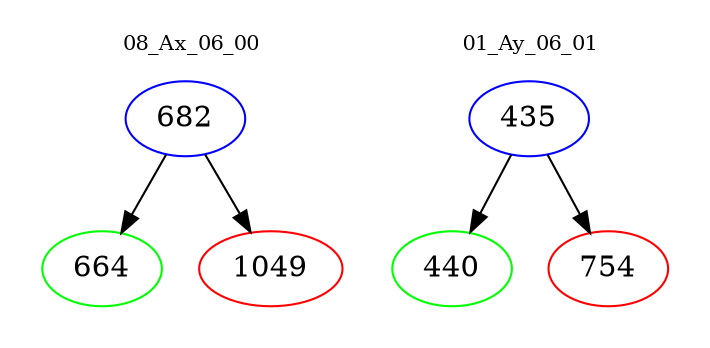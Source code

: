 digraph{
subgraph cluster_0 {
color = white
label = "08_Ax_06_00";
fontsize=10;
T0_682 [label="682", color="blue"]
T0_682 -> T0_664 [color="black"]
T0_664 [label="664", color="green"]
T0_682 -> T0_1049 [color="black"]
T0_1049 [label="1049", color="red"]
}
subgraph cluster_1 {
color = white
label = "01_Ay_06_01";
fontsize=10;
T1_435 [label="435", color="blue"]
T1_435 -> T1_440 [color="black"]
T1_440 [label="440", color="green"]
T1_435 -> T1_754 [color="black"]
T1_754 [label="754", color="red"]
}
}
